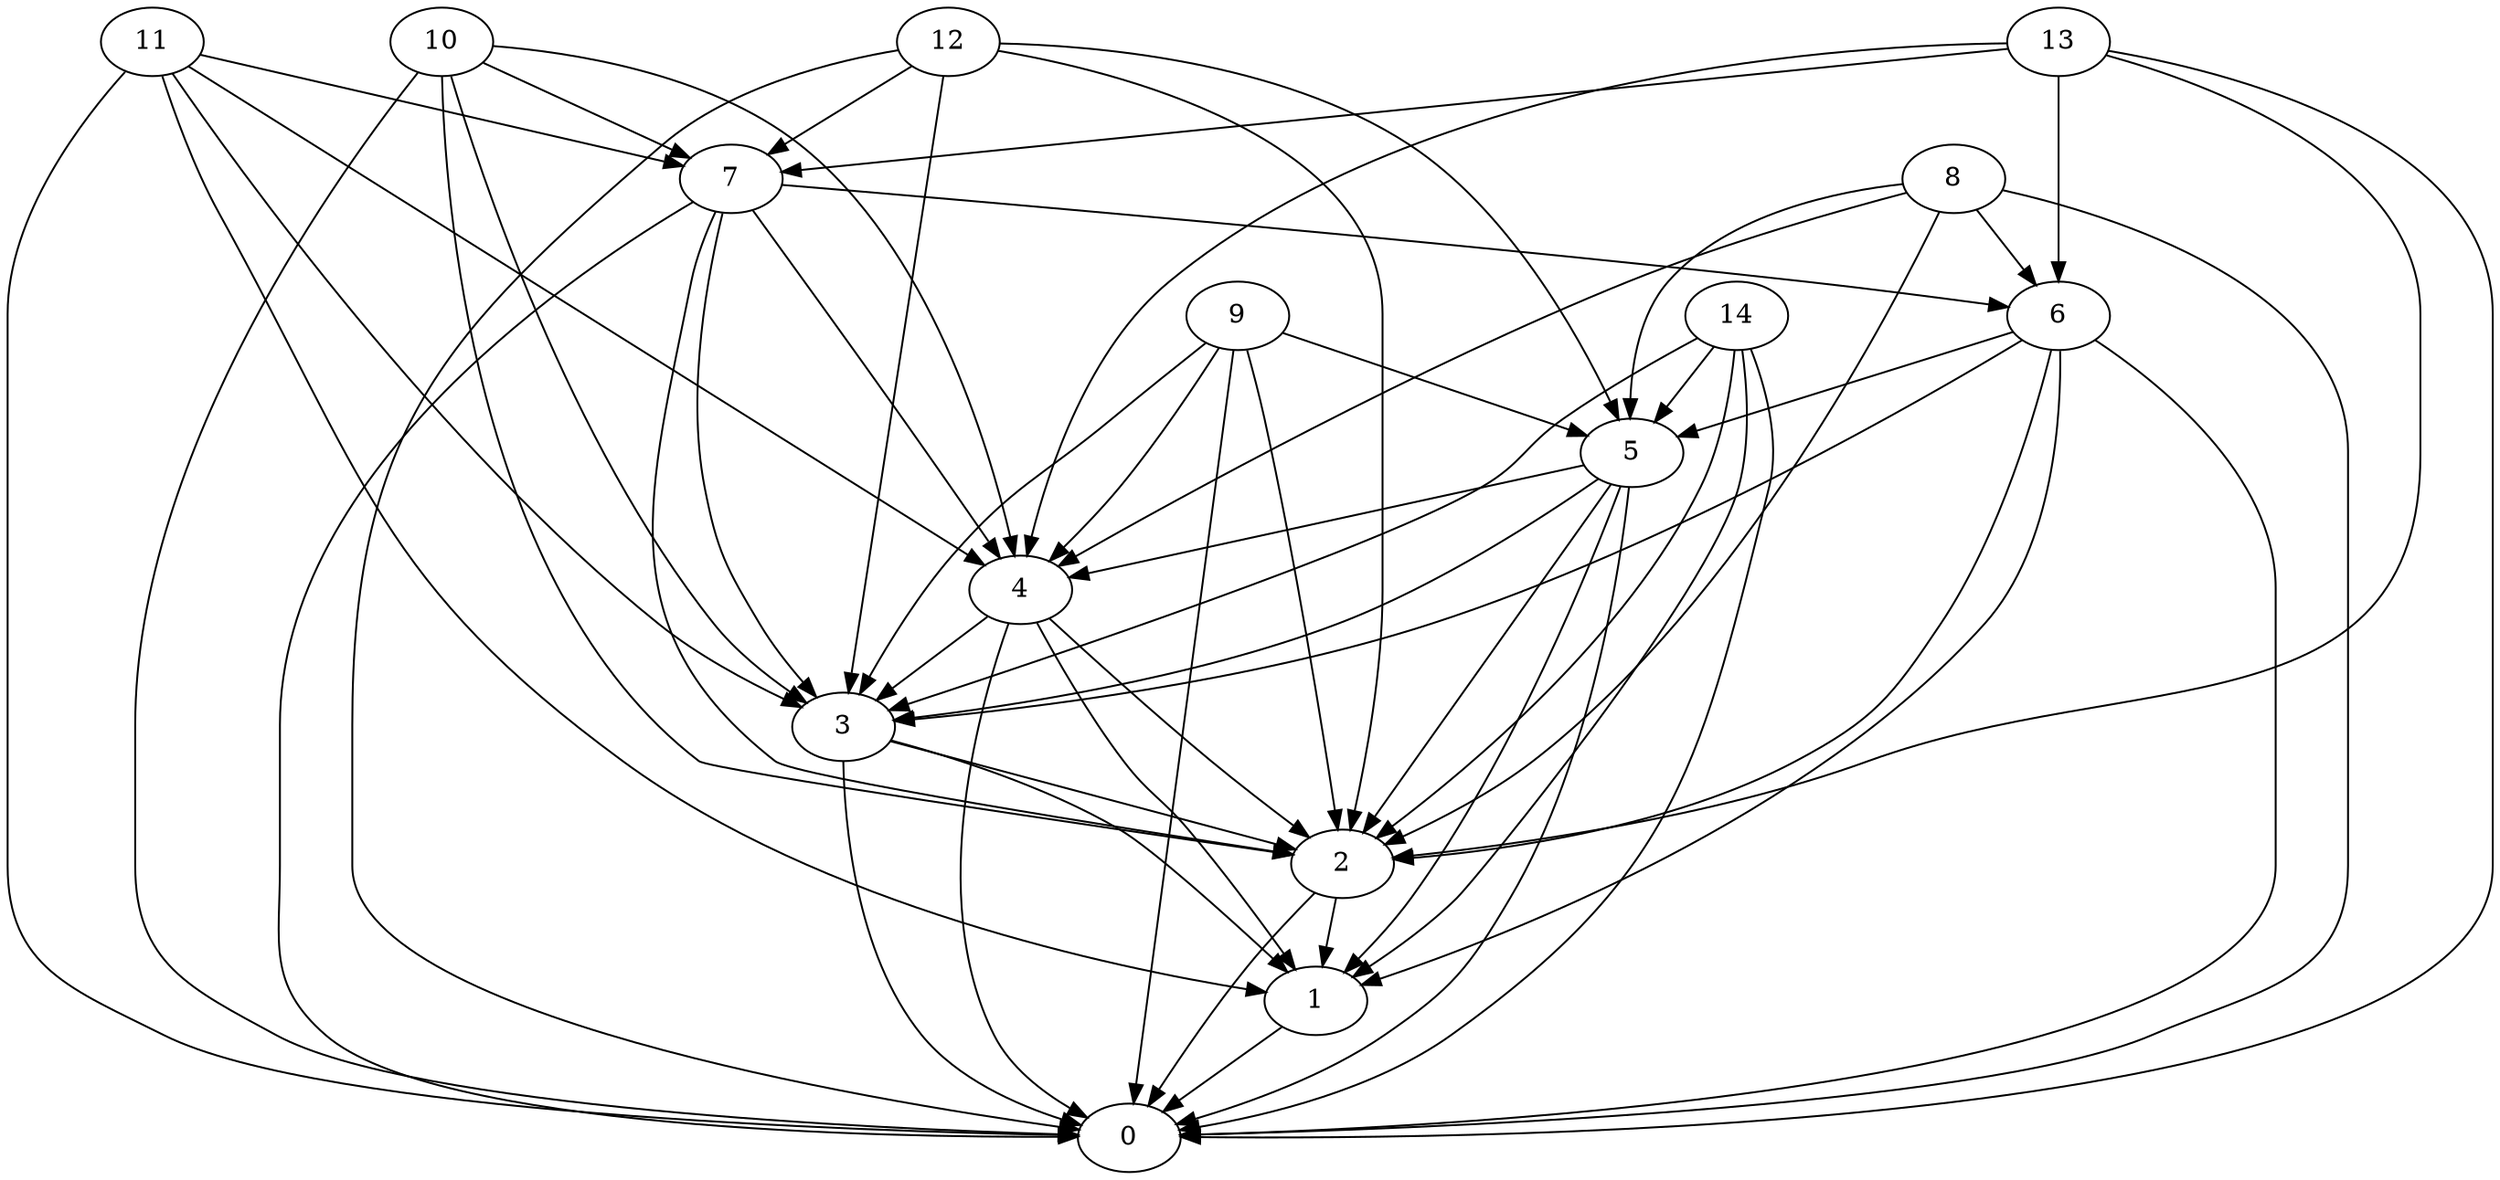 /* Created by igraph 0.6.5 */
digraph {
  0;
  1;
  2;
  3;
  4;
  5;
  6;
  7;
  8;
  9;
  10;
  11;
  12;
  13;
  14;

  1 -> 0;
  2 -> 0;
  2 -> 1;
  3 -> 0;
  3 -> 1;
  3 -> 2;
  4 -> 0;
  4 -> 1;
  4 -> 2;
  4 -> 3;
  5 -> 0;
  5 -> 1;
  5 -> 2;
  5 -> 3;
  5 -> 4;
  6 -> 1;
  6 -> 2;
  6 -> 0;
  6 -> 5;
  6 -> 3;
  7 -> 2;
  7 -> 0;
  7 -> 3;
  7 -> 4;
  7 -> 6;
  8 -> 4;
  8 -> 2;
  8 -> 6;
  8 -> 5;
  8 -> 0;
  9 -> 4;
  9 -> 3;
  9 -> 0;
  9 -> 2;
  9 -> 5;
  10 -> 4;
  10 -> 3;
  10 -> 7;
  10 -> 2;
  10 -> 0;
  11 -> 1;
  11 -> 0;
  11 -> 4;
  11 -> 3;
  11 -> 7;
  12 -> 0;
  12 -> 2;
  12 -> 5;
  12 -> 3;
  12 -> 7;
  13 -> 2;
  13 -> 6;
  13 -> 4;
  13 -> 0;
  13 -> 7;
  14 -> 0;
  14 -> 1;
  14 -> 5;
  14 -> 3;
  14 -> 2;
}
